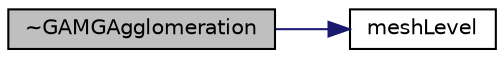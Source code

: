 digraph "~GAMGAgglomeration"
{
  bgcolor="transparent";
  edge [fontname="Helvetica",fontsize="10",labelfontname="Helvetica",labelfontsize="10"];
  node [fontname="Helvetica",fontsize="10",shape=record];
  rankdir="LR";
  Node66 [label="~GAMGAgglomeration",height=0.2,width=0.4,color="black", fillcolor="grey75", style="filled", fontcolor="black"];
  Node66 -> Node67 [color="midnightblue",fontsize="10",style="solid",fontname="Helvetica"];
  Node67 [label="meshLevel",height=0.2,width=0.4,color="black",URL="$a28013.html#af1d3c335fdf380a61d567e839d128af3",tooltip="Return LDU mesh of given level. "];
}
